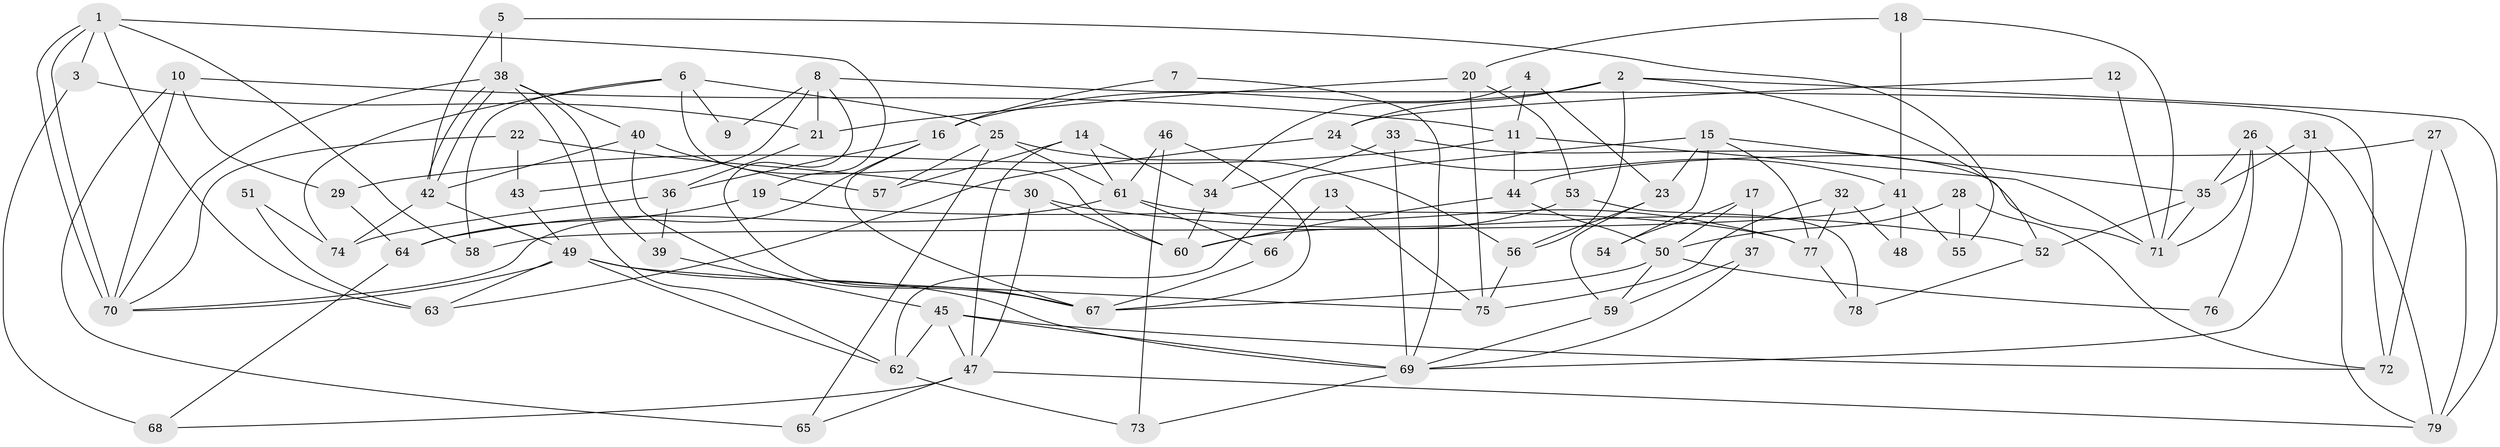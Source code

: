 // coarse degree distribution, {7: 0.041666666666666664, 5: 0.20833333333333334, 9: 0.041666666666666664, 2: 0.125, 10: 0.08333333333333333, 8: 0.041666666666666664, 3: 0.25, 4: 0.10416666666666667, 6: 0.10416666666666667}
// Generated by graph-tools (version 1.1) at 2025/50/03/04/25 22:50:55]
// undirected, 79 vertices, 158 edges
graph export_dot {
  node [color=gray90,style=filled];
  1;
  2;
  3;
  4;
  5;
  6;
  7;
  8;
  9;
  10;
  11;
  12;
  13;
  14;
  15;
  16;
  17;
  18;
  19;
  20;
  21;
  22;
  23;
  24;
  25;
  26;
  27;
  28;
  29;
  30;
  31;
  32;
  33;
  34;
  35;
  36;
  37;
  38;
  39;
  40;
  41;
  42;
  43;
  44;
  45;
  46;
  47;
  48;
  49;
  50;
  51;
  52;
  53;
  54;
  55;
  56;
  57;
  58;
  59;
  60;
  61;
  62;
  63;
  64;
  65;
  66;
  67;
  68;
  69;
  70;
  71;
  72;
  73;
  74;
  75;
  76;
  77;
  78;
  79;
  1 -- 63;
  1 -- 70;
  1 -- 70;
  1 -- 3;
  1 -- 19;
  1 -- 58;
  2 -- 16;
  2 -- 79;
  2 -- 24;
  2 -- 52;
  2 -- 56;
  3 -- 21;
  3 -- 68;
  4 -- 11;
  4 -- 23;
  4 -- 34;
  5 -- 38;
  5 -- 42;
  5 -- 55;
  6 -- 25;
  6 -- 74;
  6 -- 9;
  6 -- 58;
  6 -- 60;
  7 -- 16;
  7 -- 69;
  8 -- 43;
  8 -- 67;
  8 -- 9;
  8 -- 21;
  8 -- 72;
  10 -- 70;
  10 -- 11;
  10 -- 29;
  10 -- 65;
  11 -- 44;
  11 -- 71;
  11 -- 29;
  12 -- 24;
  12 -- 71;
  13 -- 66;
  13 -- 75;
  14 -- 47;
  14 -- 61;
  14 -- 34;
  14 -- 57;
  15 -- 77;
  15 -- 35;
  15 -- 23;
  15 -- 54;
  15 -- 62;
  16 -- 67;
  16 -- 70;
  16 -- 36;
  17 -- 50;
  17 -- 37;
  17 -- 54;
  18 -- 71;
  18 -- 20;
  18 -- 41;
  19 -- 64;
  19 -- 77;
  20 -- 75;
  20 -- 53;
  20 -- 21;
  21 -- 36;
  22 -- 70;
  22 -- 30;
  22 -- 43;
  23 -- 56;
  23 -- 59;
  24 -- 41;
  24 -- 63;
  25 -- 57;
  25 -- 65;
  25 -- 56;
  25 -- 61;
  26 -- 71;
  26 -- 35;
  26 -- 76;
  26 -- 79;
  27 -- 72;
  27 -- 44;
  27 -- 79;
  28 -- 55;
  28 -- 72;
  28 -- 50;
  29 -- 64;
  30 -- 60;
  30 -- 47;
  30 -- 52;
  31 -- 69;
  31 -- 79;
  31 -- 35;
  32 -- 77;
  32 -- 75;
  32 -- 48;
  33 -- 34;
  33 -- 69;
  33 -- 71;
  34 -- 60;
  35 -- 52;
  35 -- 71;
  36 -- 39;
  36 -- 74;
  37 -- 69;
  37 -- 59;
  38 -- 62;
  38 -- 42;
  38 -- 42;
  38 -- 39;
  38 -- 40;
  38 -- 70;
  39 -- 45;
  40 -- 42;
  40 -- 57;
  40 -- 67;
  41 -- 58;
  41 -- 48;
  41 -- 55;
  42 -- 49;
  42 -- 74;
  43 -- 49;
  44 -- 50;
  44 -- 60;
  45 -- 69;
  45 -- 47;
  45 -- 62;
  45 -- 72;
  46 -- 67;
  46 -- 61;
  46 -- 73;
  47 -- 79;
  47 -- 65;
  47 -- 68;
  49 -- 62;
  49 -- 70;
  49 -- 63;
  49 -- 69;
  49 -- 75;
  50 -- 59;
  50 -- 67;
  50 -- 76;
  51 -- 63;
  51 -- 74;
  52 -- 78;
  53 -- 60;
  53 -- 78;
  56 -- 75;
  59 -- 69;
  61 -- 64;
  61 -- 66;
  61 -- 77;
  62 -- 73;
  64 -- 68;
  66 -- 67;
  69 -- 73;
  77 -- 78;
}
